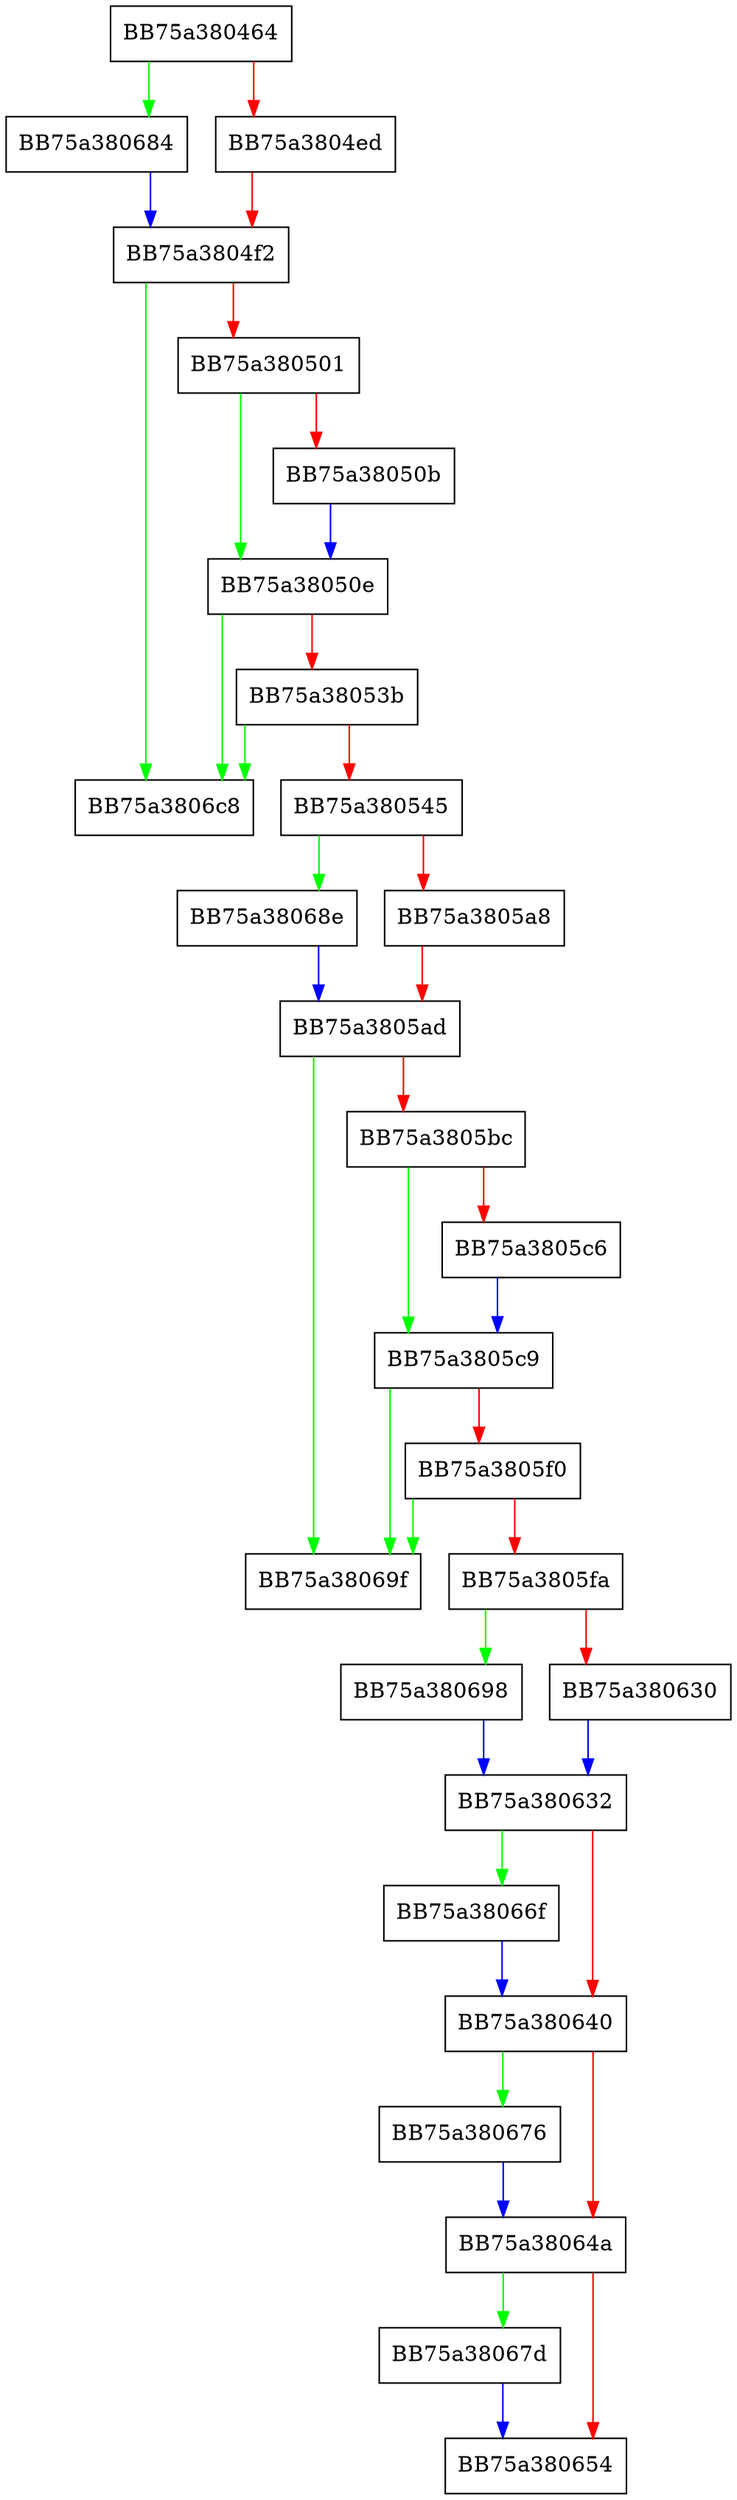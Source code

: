 digraph getStatusCode {
  node [shape="box"];
  graph [splines=ortho];
  BB75a380464 -> BB75a380684 [color="green"];
  BB75a380464 -> BB75a3804ed [color="red"];
  BB75a3804ed -> BB75a3804f2 [color="red"];
  BB75a3804f2 -> BB75a3806c8 [color="green"];
  BB75a3804f2 -> BB75a380501 [color="red"];
  BB75a380501 -> BB75a38050e [color="green"];
  BB75a380501 -> BB75a38050b [color="red"];
  BB75a38050b -> BB75a38050e [color="blue"];
  BB75a38050e -> BB75a3806c8 [color="green"];
  BB75a38050e -> BB75a38053b [color="red"];
  BB75a38053b -> BB75a3806c8 [color="green"];
  BB75a38053b -> BB75a380545 [color="red"];
  BB75a380545 -> BB75a38068e [color="green"];
  BB75a380545 -> BB75a3805a8 [color="red"];
  BB75a3805a8 -> BB75a3805ad [color="red"];
  BB75a3805ad -> BB75a38069f [color="green"];
  BB75a3805ad -> BB75a3805bc [color="red"];
  BB75a3805bc -> BB75a3805c9 [color="green"];
  BB75a3805bc -> BB75a3805c6 [color="red"];
  BB75a3805c6 -> BB75a3805c9 [color="blue"];
  BB75a3805c9 -> BB75a38069f [color="green"];
  BB75a3805c9 -> BB75a3805f0 [color="red"];
  BB75a3805f0 -> BB75a38069f [color="green"];
  BB75a3805f0 -> BB75a3805fa [color="red"];
  BB75a3805fa -> BB75a380698 [color="green"];
  BB75a3805fa -> BB75a380630 [color="red"];
  BB75a380630 -> BB75a380632 [color="blue"];
  BB75a380632 -> BB75a38066f [color="green"];
  BB75a380632 -> BB75a380640 [color="red"];
  BB75a380640 -> BB75a380676 [color="green"];
  BB75a380640 -> BB75a38064a [color="red"];
  BB75a38064a -> BB75a38067d [color="green"];
  BB75a38064a -> BB75a380654 [color="red"];
  BB75a38066f -> BB75a380640 [color="blue"];
  BB75a380676 -> BB75a38064a [color="blue"];
  BB75a38067d -> BB75a380654 [color="blue"];
  BB75a380684 -> BB75a3804f2 [color="blue"];
  BB75a38068e -> BB75a3805ad [color="blue"];
  BB75a380698 -> BB75a380632 [color="blue"];
}